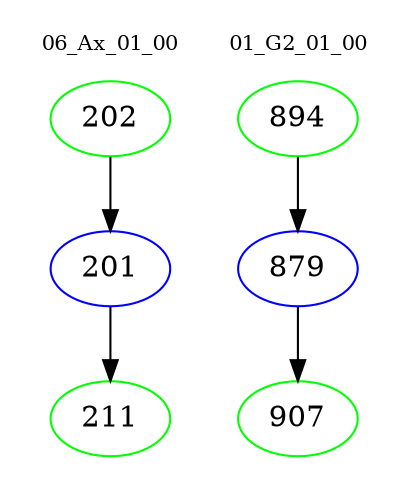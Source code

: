 digraph{
subgraph cluster_0 {
color = white
label = "06_Ax_01_00";
fontsize=10;
T0_202 [label="202", color="green"]
T0_202 -> T0_201 [color="black"]
T0_201 [label="201", color="blue"]
T0_201 -> T0_211 [color="black"]
T0_211 [label="211", color="green"]
}
subgraph cluster_1 {
color = white
label = "01_G2_01_00";
fontsize=10;
T1_894 [label="894", color="green"]
T1_894 -> T1_879 [color="black"]
T1_879 [label="879", color="blue"]
T1_879 -> T1_907 [color="black"]
T1_907 [label="907", color="green"]
}
}
